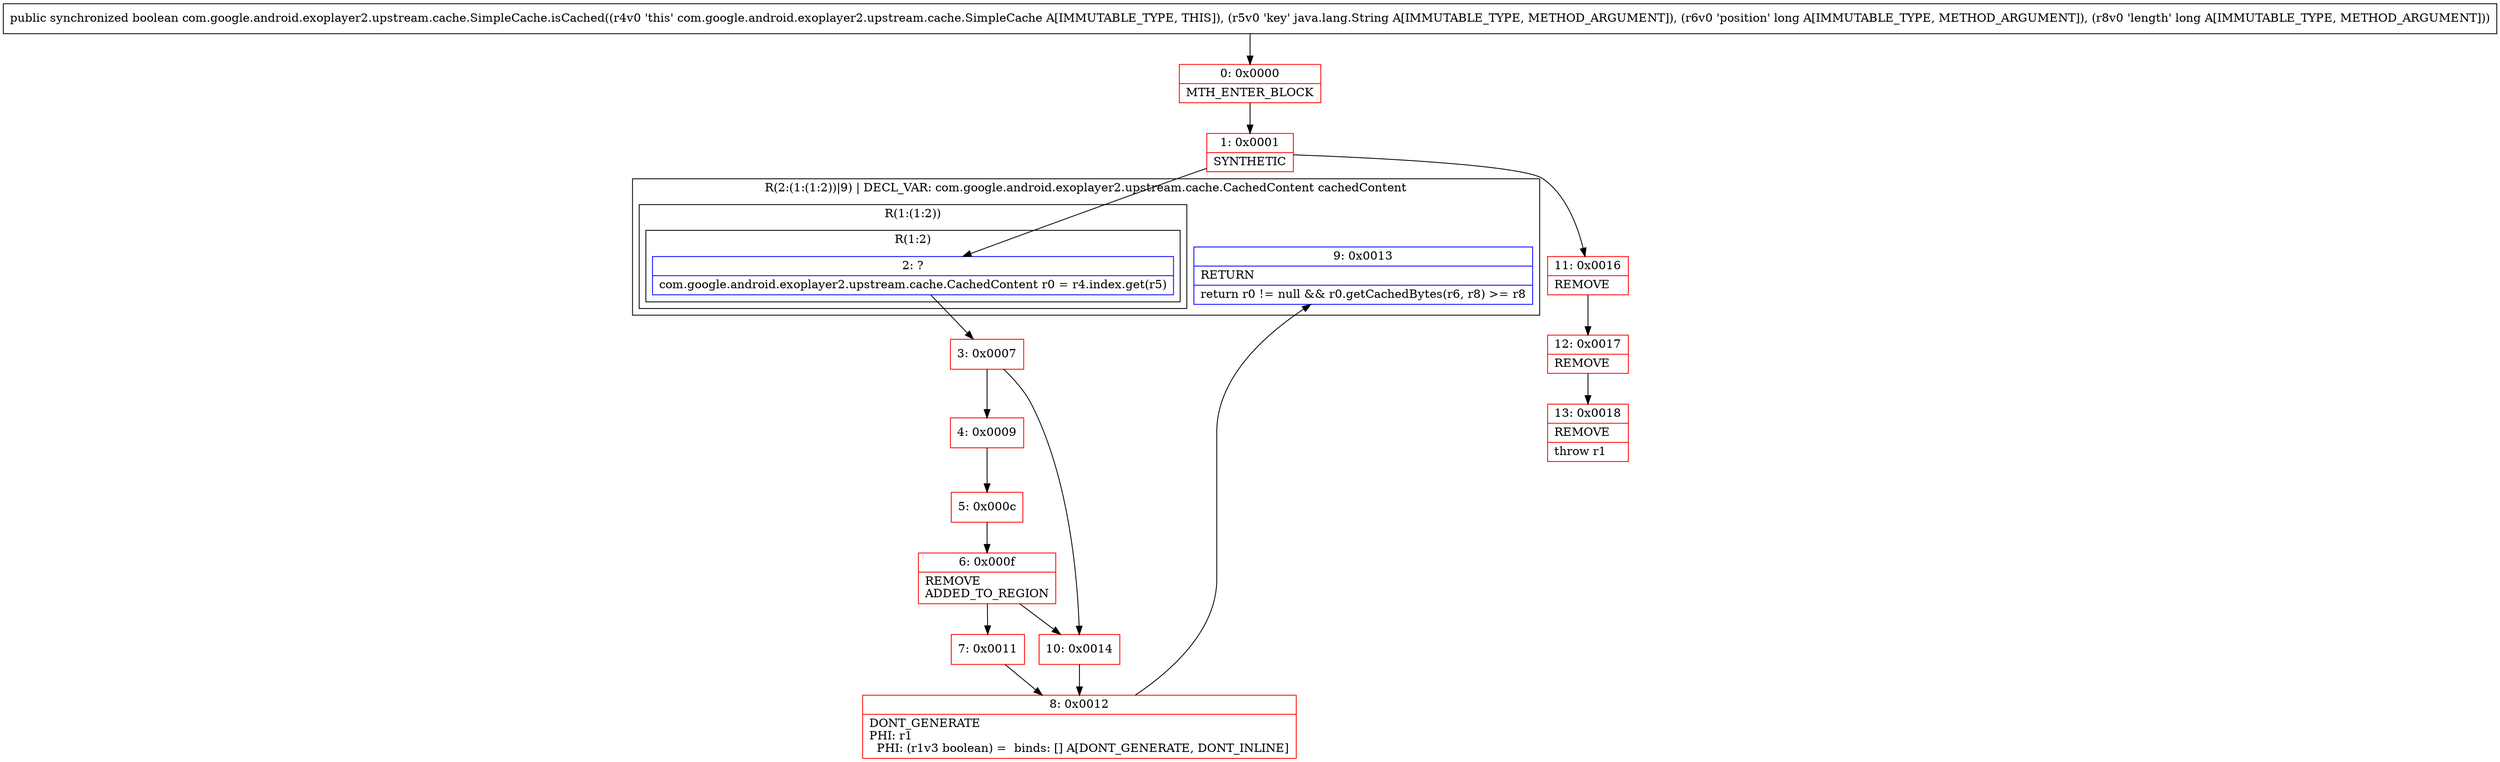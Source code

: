 digraph "CFG forcom.google.android.exoplayer2.upstream.cache.SimpleCache.isCached(Ljava\/lang\/String;JJ)Z" {
subgraph cluster_Region_1882555379 {
label = "R(2:(1:(1:2))|9) | DECL_VAR: com.google.android.exoplayer2.upstream.cache.CachedContent cachedContent\l";
node [shape=record,color=blue];
subgraph cluster_Region_2056318183 {
label = "R(1:(1:2))";
node [shape=record,color=blue];
subgraph cluster_Region_1645292210 {
label = "R(1:2)";
node [shape=record,color=blue];
Node_2 [shape=record,label="{2\:\ ?|com.google.android.exoplayer2.upstream.cache.CachedContent r0 = r4.index.get(r5)\l}"];
}
}
Node_9 [shape=record,label="{9\:\ 0x0013|RETURN\l|return r0 != null && r0.getCachedBytes(r6, r8) \>= r8\l}"];
}
Node_0 [shape=record,color=red,label="{0\:\ 0x0000|MTH_ENTER_BLOCK\l}"];
Node_1 [shape=record,color=red,label="{1\:\ 0x0001|SYNTHETIC\l}"];
Node_3 [shape=record,color=red,label="{3\:\ 0x0007}"];
Node_4 [shape=record,color=red,label="{4\:\ 0x0009}"];
Node_5 [shape=record,color=red,label="{5\:\ 0x000c}"];
Node_6 [shape=record,color=red,label="{6\:\ 0x000f|REMOVE\lADDED_TO_REGION\l}"];
Node_7 [shape=record,color=red,label="{7\:\ 0x0011}"];
Node_8 [shape=record,color=red,label="{8\:\ 0x0012|DONT_GENERATE\lPHI: r1 \l  PHI: (r1v3 boolean) =  binds: [] A[DONT_GENERATE, DONT_INLINE]\l}"];
Node_10 [shape=record,color=red,label="{10\:\ 0x0014}"];
Node_11 [shape=record,color=red,label="{11\:\ 0x0016|REMOVE\l}"];
Node_12 [shape=record,color=red,label="{12\:\ 0x0017|REMOVE\l}"];
Node_13 [shape=record,color=red,label="{13\:\ 0x0018|REMOVE\l|throw r1\l}"];
MethodNode[shape=record,label="{public synchronized boolean com.google.android.exoplayer2.upstream.cache.SimpleCache.isCached((r4v0 'this' com.google.android.exoplayer2.upstream.cache.SimpleCache A[IMMUTABLE_TYPE, THIS]), (r5v0 'key' java.lang.String A[IMMUTABLE_TYPE, METHOD_ARGUMENT]), (r6v0 'position' long A[IMMUTABLE_TYPE, METHOD_ARGUMENT]), (r8v0 'length' long A[IMMUTABLE_TYPE, METHOD_ARGUMENT])) }"];
MethodNode -> Node_0;
Node_2 -> Node_3;
Node_0 -> Node_1;
Node_1 -> Node_2;
Node_1 -> Node_11;
Node_3 -> Node_4;
Node_3 -> Node_10;
Node_4 -> Node_5;
Node_5 -> Node_6;
Node_6 -> Node_7;
Node_6 -> Node_10;
Node_7 -> Node_8;
Node_8 -> Node_9;
Node_10 -> Node_8;
Node_11 -> Node_12;
Node_12 -> Node_13;
}

